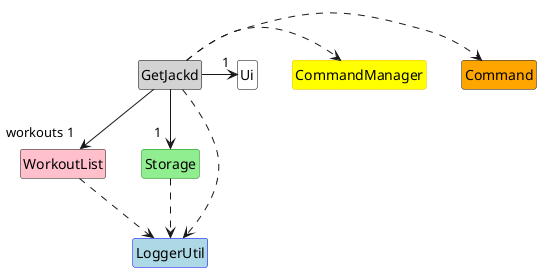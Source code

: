 @startuml
skinparam classAttributeIconSize 0
hide circle
hide empty members

class GetJackd #LightGrey ##Black
class WorkoutList #Pink
class Storage #LightGreen ##Green
class Ui #White ##Black
class LoggerUtil #LightBlue ##Blue
class CommandManager #Yellow ##edba02
class Command #Orange

GetJackd --> "workouts 1" WorkoutList 
GetJackd --> "1  " Storage
GetJackd .right.> Command 
GetJackd .right.> CommandManager
GetJackd .down.> LoggerUtil
GetJackd -right-> "1" Ui
WorkoutList ..> LoggerUtil
Storage ..> LoggerUtil
@enduml